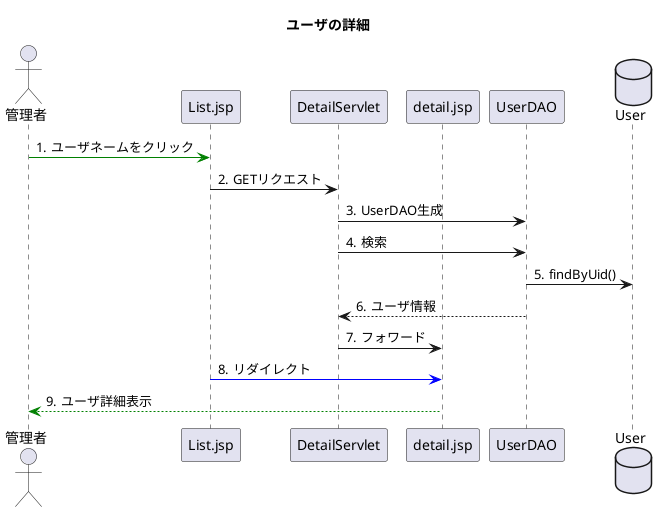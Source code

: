 @startuml
title ユーザの詳細

autonumber "#."

actor 管理者
participant List.jsp
participant DetailServlet
participant detail.jsp
participant UserDAO
database User

管理者 -[#green]> List.jsp:ユーザネームをクリック
List.jsp -> DetailServlet:GETリクエスト
DetailServlet -> UserDAO :UserDAO生成
DetailServlet -> UserDAO :検索
UserDAO -> User:findByUid()
UserDAO --> DetailServlet:ユーザ情報
DetailServlet -> detail.jsp:フォワード
List.jsp -[#blue]> detail.jsp:リダイレクト


detail.jsp --[#green]> 管理者:ユーザ詳細表示


@enduml